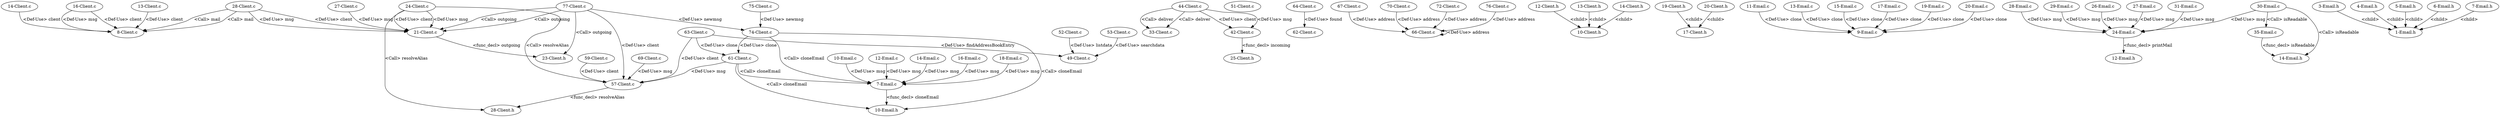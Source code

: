 digraph {
82 [label = "8-Client.c"];
83 [label = "13-Client.c"];
83 -> 82[label="<Def-Use> client"];
84 [label = "14-Client.c"];
84 -> 82[label="<Def-Use> client"];
85 [label = "16-Client.c"];
85 -> 82[label="<Def-Use> client"];
85 -> 82[label="<Def-Use> msg"];
86 [label = "21-Client.c"];
87 [label = "24-Client.c"];
87 -> 86[label="<Def-Use> client"];
87 -> 86[label="<Def-Use> msg"];
88 [label = "27-Client.c"];
88 -> 86[label="<Def-Use> msg"];
89 [label = "28-Client.c"];
89 -> 82[label="<Call> mail"];
89 -> 86[label="<Def-Use> client"];
89 -> 86[label="<Def-Use> msg"];
90 [label = "33-Client.c"];
91 [label = "42-Client.c"];
92 [label = "44-Client.c"];
92 -> 90[label="<Call> deliver"];
92 -> 91[label="<Def-Use> client"];
92 -> 91[label="<Def-Use> msg"];
93 [label = "49-Client.c"];
94 [label = "51-Client.c"];
95 [label = "52-Client.c"];
95 -> 93[label="<Def-Use> listdata"];
96 [label = "53-Client.c"];
96 -> 93[label="<Def-Use> searchdata"];
97 [label = "57-Client.c"];
98 [label = "59-Client.c"];
98 -> 97[label="<Def-Use> client"];
99 [label = "61-Client.c"];
99 -> 97[label="<Def-Use> msg"];
100 [label = "62-Client.c"];
101 [label = "63-Client.c"];
101 -> 97[label="<Def-Use> client"];
101 -> 93[label="<Def-Use> findAddressBookEntry"];
101 -> 99[label="<Def-Use> clone"];
102 [label = "64-Client.c"];
102 -> 100[label="<Def-Use> found"];
103 [label = "66-Client.c"];
103 -> 103[label="<Def-Use> address"];
104 [label = "67-Client.c"];
104 -> 103[label="<Def-Use> address"];
105 [label = "69-Client.c"];
105 -> 97[label="<Def-Use> msg"];
106 [label = "70-Client.c"];
106 -> 103[label="<Def-Use> address"];
107 [label = "72-Client.c"];
107 -> 103[label="<Def-Use> address"];
108 [label = "74-Client.c"];
108 -> 99[label="<Def-Use> clone"];
109 [label = "75-Client.c"];
109 -> 108[label="<Def-Use> newmsg"];
110 [label = "76-Client.c"];
110 -> 103[label="<Def-Use> address"];
111 [label = "77-Client.c"];
111 -> 86[label="<Call> outgoing"];
111 -> 97[label="<Def-Use> client"];
111 -> 108[label="<Def-Use> newmsg"];
112 [label = "10-Client.h"];
113 [label = "12-Client.h"];
114 [label = "13-Client.h"];
115 [label = "14-Client.h"];
114 -> 112[label="<child>"];
113 -> 112[label="<child>"];
115 -> 112[label="<child>"];
116 [label = "17-Client.h"];
117 [label = "19-Client.h"];
118 [label = "20-Client.h"];
118 -> 116[label="<child>"];
117 -> 116[label="<child>"];
119 [label = "23-Client.h"];
120 [label = "25-Client.h"];
121 [label = "28-Client.h"];
122 [label = "7-Email.c"];
123 [label = "9-Email.c"];
124 [label = "10-Email.c"];
124 -> 122[label="<Def-Use> msg"];
125 [label = "11-Email.c"];
125 -> 123[label="<Def-Use> clone"];
126 [label = "12-Email.c"];
126 -> 122[label="<Def-Use> msg"];
127 [label = "13-Email.c"];
127 -> 123[label="<Def-Use> clone"];
128 [label = "14-Email.c"];
128 -> 122[label="<Def-Use> msg"];
129 [label = "15-Email.c"];
129 -> 123[label="<Def-Use> clone"];
130 [label = "16-Email.c"];
130 -> 122[label="<Def-Use> msg"];
131 [label = "17-Email.c"];
131 -> 123[label="<Def-Use> clone"];
132 [label = "18-Email.c"];
132 -> 122[label="<Def-Use> msg"];
133 [label = "19-Email.c"];
133 -> 123[label="<Def-Use> clone"];
134 [label = "20-Email.c"];
134 -> 123[label="<Def-Use> clone"];
135 [label = "24-Email.c"];
136 [label = "26-Email.c"];
136 -> 135[label="<Def-Use> msg"];
137 [label = "27-Email.c"];
137 -> 135[label="<Def-Use> msg"];
138 [label = "28-Email.c"];
138 -> 135[label="<Def-Use> msg"];
139 [label = "29-Email.c"];
139 -> 135[label="<Def-Use> msg"];
140 [label = "30-Email.c"];
140 -> 135[label="<Def-Use> msg"];
141 [label = "31-Email.c"];
141 -> 135[label="<Def-Use> msg"];
142 [label = "35-Email.c"];
143 [label = "1-Email.h"];
144 [label = "3-Email.h"];
145 [label = "4-Email.h"];
146 [label = "5-Email.h"];
147 [label = "6-Email.h"];
148 [label = "7-Email.h"];
147 -> 143[label="<child>"];
148 -> 143[label="<child>"];
146 -> 143[label="<child>"];
145 -> 143[label="<child>"];
144 -> 143[label="<child>"];
149 [label = "10-Email.h"];
150 [label = "12-Email.h"];
151 [label = "14-Email.h"];
111 -> 119[label="<Call> outgoing"];
111 -> 86[label="<Call> outgoing"];
87 -> 97[label="<Call> resolveAlias"];
87 -> 121[label="<Call> resolveAlias"];
140 -> 151[label="<Call> isReadable"];
140 -> 142[label="<Call> isReadable"];
89 -> 82[label="<Call> mail"];
99 -> 149[label="<Call> cloneEmail"];
99 -> 122[label="<Call> cloneEmail"];
108 -> 149[label="<Call> cloneEmail"];
108 -> 122[label="<Call> cloneEmail"];
92 -> 90[label="<Call> deliver"];
122 -> 149[label="<func_decl> cloneEmail"];
142 -> 151[label="<func_decl> isReadable"];
91 -> 120[label="<func_decl> incoming"];
135 -> 150[label="<func_decl> printMail"];
97 -> 121[label="<func_decl> resolveAlias"];
86 -> 119[label="<func_decl> outgoing"];
}